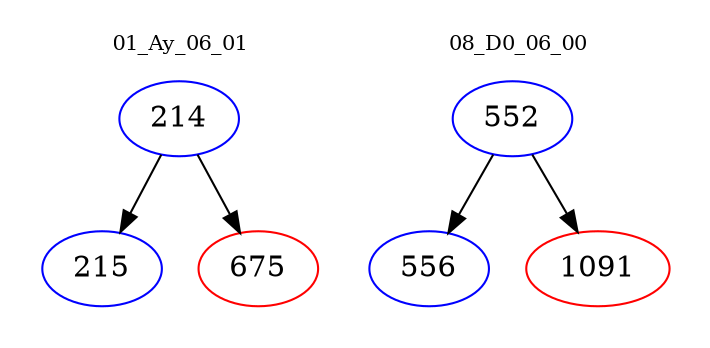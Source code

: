 digraph{
subgraph cluster_0 {
color = white
label = "01_Ay_06_01";
fontsize=10;
T0_214 [label="214", color="blue"]
T0_214 -> T0_215 [color="black"]
T0_215 [label="215", color="blue"]
T0_214 -> T0_675 [color="black"]
T0_675 [label="675", color="red"]
}
subgraph cluster_1 {
color = white
label = "08_D0_06_00";
fontsize=10;
T1_552 [label="552", color="blue"]
T1_552 -> T1_556 [color="black"]
T1_556 [label="556", color="blue"]
T1_552 -> T1_1091 [color="black"]
T1_1091 [label="1091", color="red"]
}
}
